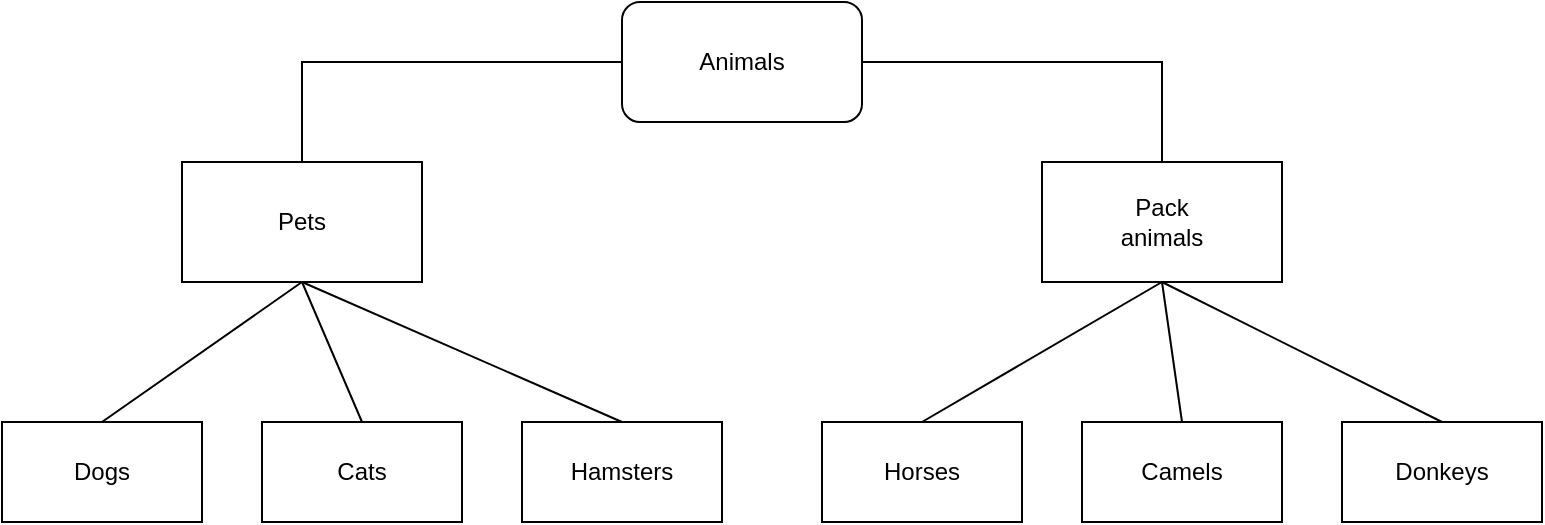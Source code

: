 <mxfile version="23.1.5" type="device">
  <diagram id="C5RBs43oDa-KdzZeNtuy" name="Page-1">
    <mxGraphModel dx="954" dy="566" grid="1" gridSize="10" guides="1" tooltips="1" connect="1" arrows="1" fold="1" page="1" pageScale="1" pageWidth="827" pageHeight="1169" math="0" shadow="0">
      <root>
        <mxCell id="WIyWlLk6GJQsqaUBKTNV-0" />
        <mxCell id="WIyWlLk6GJQsqaUBKTNV-1" parent="WIyWlLk6GJQsqaUBKTNV-0" />
        <mxCell id="s7ylxt_VXidsh6pF3jow-0" value="" style="rounded=1;whiteSpace=wrap;html=1;" vertex="1" parent="WIyWlLk6GJQsqaUBKTNV-1">
          <mxGeometry x="340" y="20" width="120" height="60" as="geometry" />
        </mxCell>
        <mxCell id="s7ylxt_VXidsh6pF3jow-1" value="&lt;font style=&quot;vertical-align: inherit;&quot;&gt;&lt;font style=&quot;vertical-align: inherit;&quot;&gt;Аnimals&lt;/font&gt;&lt;/font&gt;" style="text;html=1;align=center;verticalAlign=middle;whiteSpace=wrap;rounded=0;" vertex="1" parent="WIyWlLk6GJQsqaUBKTNV-1">
          <mxGeometry x="370" y="35" width="60" height="30" as="geometry" />
        </mxCell>
        <mxCell id="s7ylxt_VXidsh6pF3jow-2" value="" style="rounded=0;whiteSpace=wrap;html=1;" vertex="1" parent="WIyWlLk6GJQsqaUBKTNV-1">
          <mxGeometry x="120" y="100" width="120" height="60" as="geometry" />
        </mxCell>
        <mxCell id="s7ylxt_VXidsh6pF3jow-3" value="&lt;font style=&quot;vertical-align: inherit;&quot;&gt;&lt;font style=&quot;vertical-align: inherit;&quot;&gt;Pets&lt;/font&gt;&lt;/font&gt;" style="text;html=1;align=center;verticalAlign=middle;whiteSpace=wrap;rounded=0;" vertex="1" parent="WIyWlLk6GJQsqaUBKTNV-1">
          <mxGeometry x="150" y="115" width="60" height="30" as="geometry" />
        </mxCell>
        <mxCell id="s7ylxt_VXidsh6pF3jow-4" value="" style="rounded=0;whiteSpace=wrap;html=1;" vertex="1" parent="WIyWlLk6GJQsqaUBKTNV-1">
          <mxGeometry x="550" y="100" width="120" height="60" as="geometry" />
        </mxCell>
        <mxCell id="s7ylxt_VXidsh6pF3jow-7" value="&lt;font style=&quot;vertical-align: inherit;&quot;&gt;&lt;font style=&quot;vertical-align: inherit;&quot;&gt;Pack animals&lt;/font&gt;&lt;/font&gt;" style="text;html=1;align=center;verticalAlign=middle;whiteSpace=wrap;rounded=0;" vertex="1" parent="WIyWlLk6GJQsqaUBKTNV-1">
          <mxGeometry x="580" y="115" width="60" height="30" as="geometry" />
        </mxCell>
        <mxCell id="s7ylxt_VXidsh6pF3jow-8" value="" style="endArrow=none;html=1;rounded=0;entryX=0;entryY=0.5;entryDx=0;entryDy=0;exitX=0.5;exitY=0;exitDx=0;exitDy=0;" edge="1" parent="WIyWlLk6GJQsqaUBKTNV-1" source="s7ylxt_VXidsh6pF3jow-2" target="s7ylxt_VXidsh6pF3jow-0">
          <mxGeometry width="50" height="50" relative="1" as="geometry">
            <mxPoint x="390" y="320" as="sourcePoint" />
            <mxPoint x="440" y="270" as="targetPoint" />
            <Array as="points">
              <mxPoint x="180" y="50" />
            </Array>
          </mxGeometry>
        </mxCell>
        <mxCell id="s7ylxt_VXidsh6pF3jow-9" value="" style="endArrow=none;html=1;rounded=0;entryX=0.5;entryY=0;entryDx=0;entryDy=0;exitX=1;exitY=0.5;exitDx=0;exitDy=0;" edge="1" parent="WIyWlLk6GJQsqaUBKTNV-1" source="s7ylxt_VXidsh6pF3jow-0" target="s7ylxt_VXidsh6pF3jow-4">
          <mxGeometry width="50" height="50" relative="1" as="geometry">
            <mxPoint x="390" y="320" as="sourcePoint" />
            <mxPoint x="440" y="270" as="targetPoint" />
            <Array as="points">
              <mxPoint x="610" y="50" />
            </Array>
          </mxGeometry>
        </mxCell>
        <mxCell id="s7ylxt_VXidsh6pF3jow-10" value="&lt;font style=&quot;vertical-align: inherit;&quot;&gt;&lt;font style=&quot;vertical-align: inherit;&quot;&gt;Dogs&lt;/font&gt;&lt;/font&gt;" style="text;html=1;align=center;verticalAlign=middle;whiteSpace=wrap;rounded=0;" vertex="1" parent="WIyWlLk6GJQsqaUBKTNV-1">
          <mxGeometry x="50" y="240" width="60" height="30" as="geometry" />
        </mxCell>
        <mxCell id="s7ylxt_VXidsh6pF3jow-14" value="&lt;font style=&quot;vertical-align: inherit;&quot;&gt;&lt;font style=&quot;vertical-align: inherit;&quot;&gt;Dogs&lt;/font&gt;&lt;/font&gt;" style="rounded=0;whiteSpace=wrap;html=1;" vertex="1" parent="WIyWlLk6GJQsqaUBKTNV-1">
          <mxGeometry x="30" y="230" width="100" height="50" as="geometry" />
        </mxCell>
        <mxCell id="s7ylxt_VXidsh6pF3jow-16" value="&lt;font style=&quot;vertical-align: inherit;&quot;&gt;&lt;font style=&quot;vertical-align: inherit;&quot;&gt;Сats&lt;/font&gt;&lt;/font&gt;" style="rounded=0;whiteSpace=wrap;html=1;" vertex="1" parent="WIyWlLk6GJQsqaUBKTNV-1">
          <mxGeometry x="160" y="230" width="100" height="50" as="geometry" />
        </mxCell>
        <mxCell id="s7ylxt_VXidsh6pF3jow-17" value="&lt;font style=&quot;vertical-align: inherit;&quot;&gt;&lt;font style=&quot;vertical-align: inherit;&quot;&gt;Hamsters&lt;/font&gt;&lt;/font&gt;" style="rounded=0;whiteSpace=wrap;html=1;" vertex="1" parent="WIyWlLk6GJQsqaUBKTNV-1">
          <mxGeometry x="290" y="230" width="100" height="50" as="geometry" />
        </mxCell>
        <mxCell id="s7ylxt_VXidsh6pF3jow-18" value="" style="endArrow=none;html=1;rounded=0;exitX=0.5;exitY=1;exitDx=0;exitDy=0;entryX=0.5;entryY=0;entryDx=0;entryDy=0;" edge="1" parent="WIyWlLk6GJQsqaUBKTNV-1" source="s7ylxt_VXidsh6pF3jow-2" target="s7ylxt_VXidsh6pF3jow-14">
          <mxGeometry width="50" height="50" relative="1" as="geometry">
            <mxPoint x="390" y="320" as="sourcePoint" />
            <mxPoint x="440" y="270" as="targetPoint" />
          </mxGeometry>
        </mxCell>
        <mxCell id="s7ylxt_VXidsh6pF3jow-19" value="" style="endArrow=none;html=1;rounded=0;exitX=0.5;exitY=0;exitDx=0;exitDy=0;" edge="1" parent="WIyWlLk6GJQsqaUBKTNV-1" source="s7ylxt_VXidsh6pF3jow-16">
          <mxGeometry width="50" height="50" relative="1" as="geometry">
            <mxPoint x="390" y="320" as="sourcePoint" />
            <mxPoint x="180" y="160" as="targetPoint" />
          </mxGeometry>
        </mxCell>
        <mxCell id="s7ylxt_VXidsh6pF3jow-20" value="" style="endArrow=none;html=1;rounded=0;entryX=0.5;entryY=1;entryDx=0;entryDy=0;exitX=0.5;exitY=0;exitDx=0;exitDy=0;" edge="1" parent="WIyWlLk6GJQsqaUBKTNV-1" source="s7ylxt_VXidsh6pF3jow-17" target="s7ylxt_VXidsh6pF3jow-2">
          <mxGeometry width="50" height="50" relative="1" as="geometry">
            <mxPoint x="390" y="320" as="sourcePoint" />
            <mxPoint x="440" y="270" as="targetPoint" />
          </mxGeometry>
        </mxCell>
        <mxCell id="s7ylxt_VXidsh6pF3jow-22" value="&lt;font style=&quot;vertical-align: inherit;&quot;&gt;&lt;font style=&quot;vertical-align: inherit;&quot;&gt;Horses&lt;/font&gt;&lt;/font&gt;" style="rounded=0;whiteSpace=wrap;html=1;" vertex="1" parent="WIyWlLk6GJQsqaUBKTNV-1">
          <mxGeometry x="440" y="230" width="100" height="50" as="geometry" />
        </mxCell>
        <mxCell id="s7ylxt_VXidsh6pF3jow-23" value="&lt;font style=&quot;vertical-align: inherit;&quot;&gt;&lt;font style=&quot;vertical-align: inherit;&quot;&gt;&lt;font style=&quot;vertical-align: inherit;&quot;&gt;&lt;font style=&quot;vertical-align: inherit;&quot;&gt;Camels&lt;/font&gt;&lt;/font&gt;&lt;/font&gt;&lt;/font&gt;" style="rounded=0;whiteSpace=wrap;html=1;" vertex="1" parent="WIyWlLk6GJQsqaUBKTNV-1">
          <mxGeometry x="570" y="230" width="100" height="50" as="geometry" />
        </mxCell>
        <mxCell id="s7ylxt_VXidsh6pF3jow-24" value="&lt;font style=&quot;vertical-align: inherit;&quot;&gt;&lt;font style=&quot;vertical-align: inherit;&quot;&gt;Donkeys&lt;/font&gt;&lt;/font&gt;" style="rounded=0;whiteSpace=wrap;html=1;" vertex="1" parent="WIyWlLk6GJQsqaUBKTNV-1">
          <mxGeometry x="700" y="230" width="100" height="50" as="geometry" />
        </mxCell>
        <mxCell id="s7ylxt_VXidsh6pF3jow-25" value="" style="endArrow=none;html=1;rounded=0;entryX=0.5;entryY=1;entryDx=0;entryDy=0;exitX=0.5;exitY=0;exitDx=0;exitDy=0;" edge="1" parent="WIyWlLk6GJQsqaUBKTNV-1" source="s7ylxt_VXidsh6pF3jow-22" target="s7ylxt_VXidsh6pF3jow-4">
          <mxGeometry width="50" height="50" relative="1" as="geometry">
            <mxPoint x="390" y="320" as="sourcePoint" />
            <mxPoint x="440" y="270" as="targetPoint" />
          </mxGeometry>
        </mxCell>
        <mxCell id="s7ylxt_VXidsh6pF3jow-26" value="" style="endArrow=none;html=1;rounded=0;entryX=0.5;entryY=1;entryDx=0;entryDy=0;exitX=0.5;exitY=0;exitDx=0;exitDy=0;" edge="1" parent="WIyWlLk6GJQsqaUBKTNV-1" source="s7ylxt_VXidsh6pF3jow-23" target="s7ylxt_VXidsh6pF3jow-4">
          <mxGeometry width="50" height="50" relative="1" as="geometry">
            <mxPoint x="390" y="320" as="sourcePoint" />
            <mxPoint x="440" y="270" as="targetPoint" />
          </mxGeometry>
        </mxCell>
        <mxCell id="s7ylxt_VXidsh6pF3jow-27" value="" style="endArrow=none;html=1;rounded=0;entryX=0.5;entryY=1;entryDx=0;entryDy=0;exitX=0.5;exitY=0;exitDx=0;exitDy=0;" edge="1" parent="WIyWlLk6GJQsqaUBKTNV-1" source="s7ylxt_VXidsh6pF3jow-24" target="s7ylxt_VXidsh6pF3jow-4">
          <mxGeometry width="50" height="50" relative="1" as="geometry">
            <mxPoint x="390" y="320" as="sourcePoint" />
            <mxPoint x="440" y="270" as="targetPoint" />
          </mxGeometry>
        </mxCell>
      </root>
    </mxGraphModel>
  </diagram>
</mxfile>
